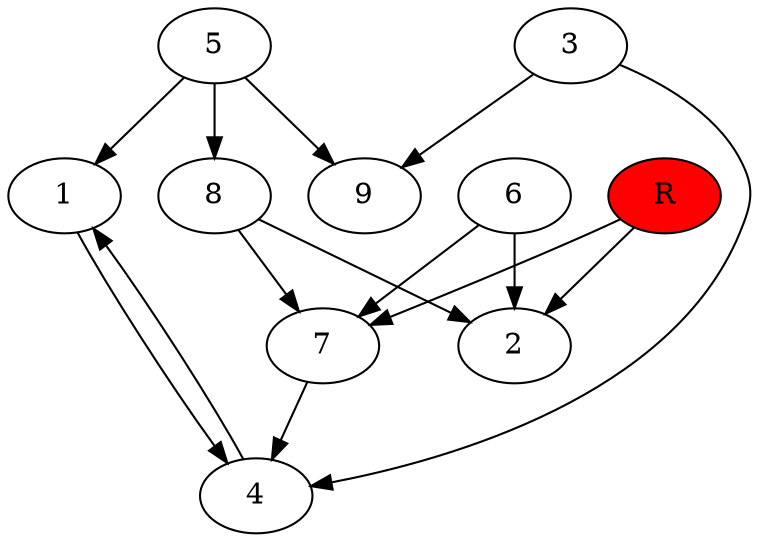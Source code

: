digraph prb22331 {
	1
	2
	3
	4
	5
	6
	7
	8
	R [fillcolor="#ff0000" style=filled]
	1 -> 4
	3 -> 4
	3 -> 9
	4 -> 1
	5 -> 1
	5 -> 8
	5 -> 9
	6 -> 2
	6 -> 7
	7 -> 4
	8 -> 2
	8 -> 7
	R -> 2
	R -> 7
}
